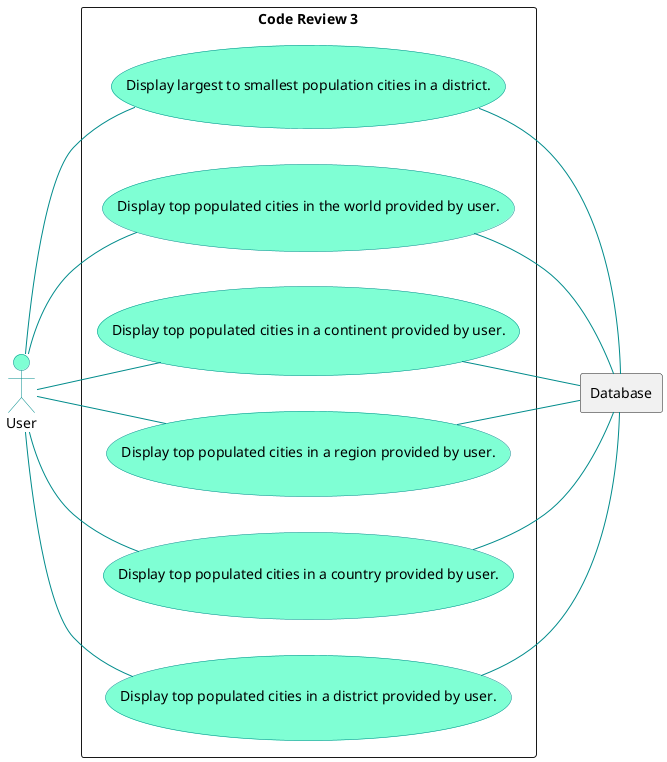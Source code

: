 @startuml
skinparam usecase {
FontName Aapex
BackgroundColor Aquamarine
BorderColor DarkCyan
ArrowColor DarkCyan
}
skinparam actor{
FontName Aapex
BackgroundColor Aquamarine
BorderColor DarkCyan
}
left to right direction
skinparam packageStyle rectangle
actor User
rectangle database as "Database"
rectangle "Code Review 3" {
usecase UC2 as "Display largest to smallest population cities in a district."
usecase UC3 as "Display top populated cities in the world provided by user."
usecase UC4 as "Display top populated cities in a continent provided by user."
usecase UC5 as "Display top populated cities in a region provided by user."
usecase UC6 as "Display top populated cities in a country provided by user."
usecase UC7 as "Display top populated cities in a district provided by user."
User -- UC2
User -- UC3
User -- UC4
User -- UC5
User -- UC6
User -- UC7
}
UC2 -- database
UC3 -- database
UC4 -- database
UC5 -- database
UC6 -- database
UC7 -- database
@enduml